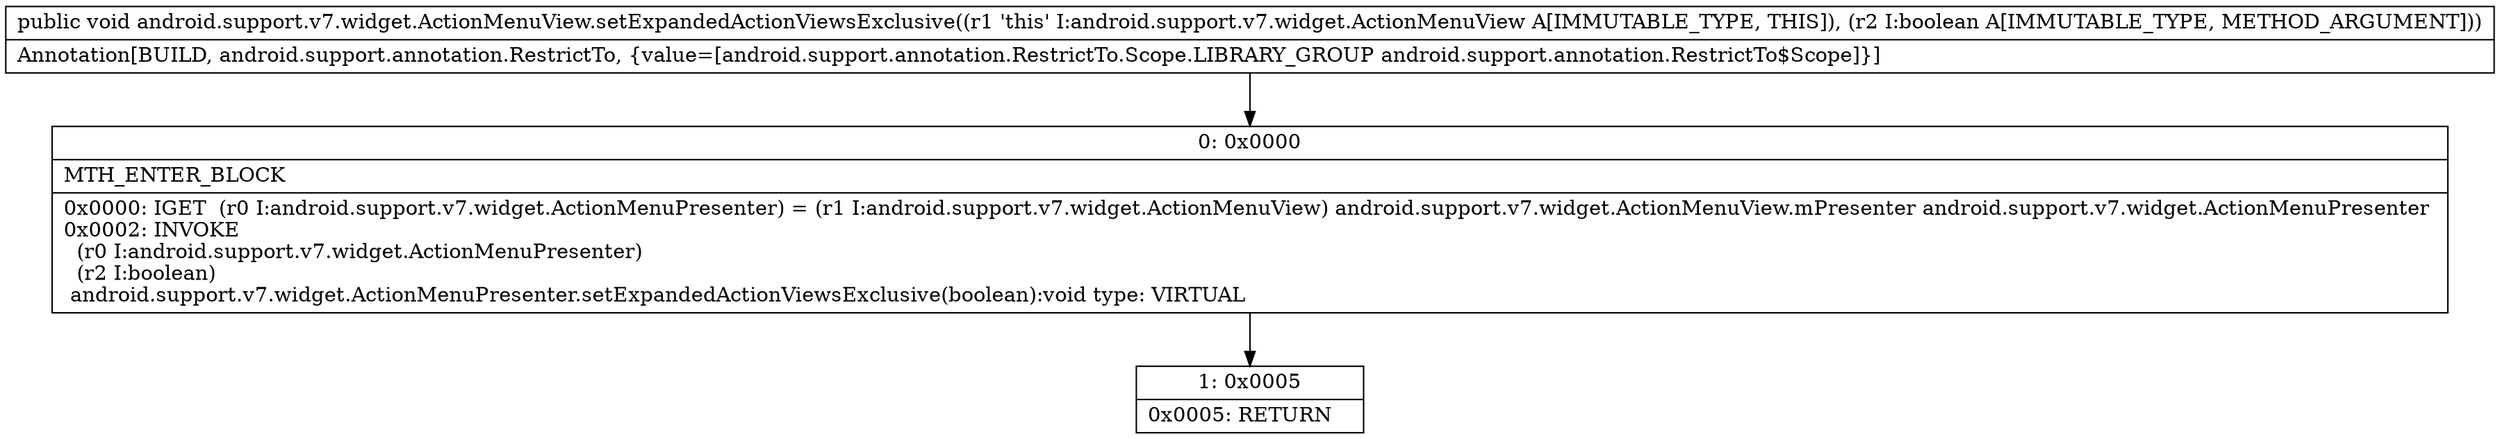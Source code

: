 digraph "CFG forandroid.support.v7.widget.ActionMenuView.setExpandedActionViewsExclusive(Z)V" {
Node_0 [shape=record,label="{0\:\ 0x0000|MTH_ENTER_BLOCK\l|0x0000: IGET  (r0 I:android.support.v7.widget.ActionMenuPresenter) = (r1 I:android.support.v7.widget.ActionMenuView) android.support.v7.widget.ActionMenuView.mPresenter android.support.v7.widget.ActionMenuPresenter \l0x0002: INVOKE  \l  (r0 I:android.support.v7.widget.ActionMenuPresenter)\l  (r2 I:boolean)\l android.support.v7.widget.ActionMenuPresenter.setExpandedActionViewsExclusive(boolean):void type: VIRTUAL \l}"];
Node_1 [shape=record,label="{1\:\ 0x0005|0x0005: RETURN   \l}"];
MethodNode[shape=record,label="{public void android.support.v7.widget.ActionMenuView.setExpandedActionViewsExclusive((r1 'this' I:android.support.v7.widget.ActionMenuView A[IMMUTABLE_TYPE, THIS]), (r2 I:boolean A[IMMUTABLE_TYPE, METHOD_ARGUMENT]))  | Annotation[BUILD, android.support.annotation.RestrictTo, \{value=[android.support.annotation.RestrictTo.Scope.LIBRARY_GROUP android.support.annotation.RestrictTo$Scope]\}]\l}"];
MethodNode -> Node_0;
Node_0 -> Node_1;
}

